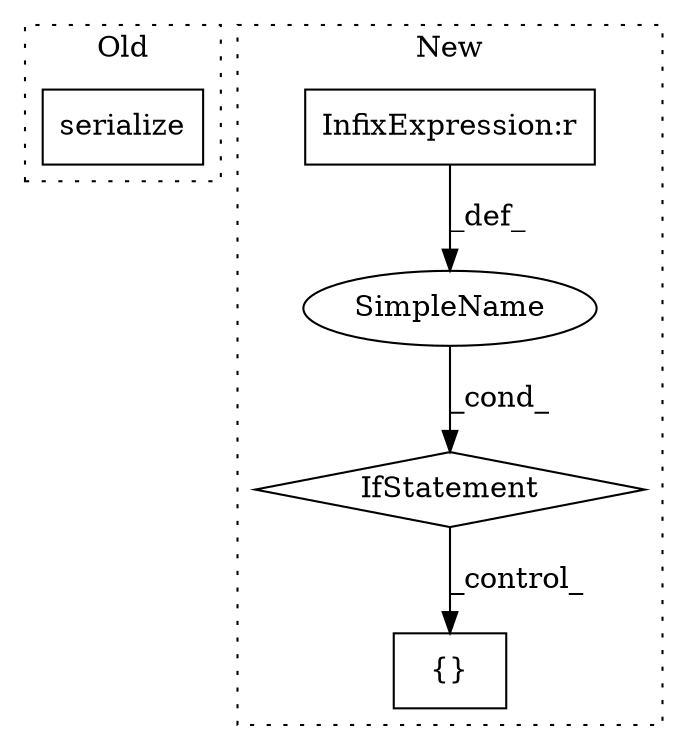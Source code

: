 digraph G {
subgraph cluster0 {
1 [label="serialize" a="32" s="3324,3360" l="10,1" shape="box"];
label = "Old";
style="dotted";
}
subgraph cluster1 {
2 [label="IfStatement" a="25" s="3336,3362" l="4,2" shape="diamond"];
3 [label="InfixExpression:r" a="27" s="3354" l="4" shape="box"];
4 [label="{}" a="4" s="3396" l="2" shape="box"];
5 [label="SimpleName" a="42" s="" l="" shape="ellipse"];
label = "New";
style="dotted";
}
2 -> 4 [label="_control_"];
3 -> 5 [label="_def_"];
5 -> 2 [label="_cond_"];
}